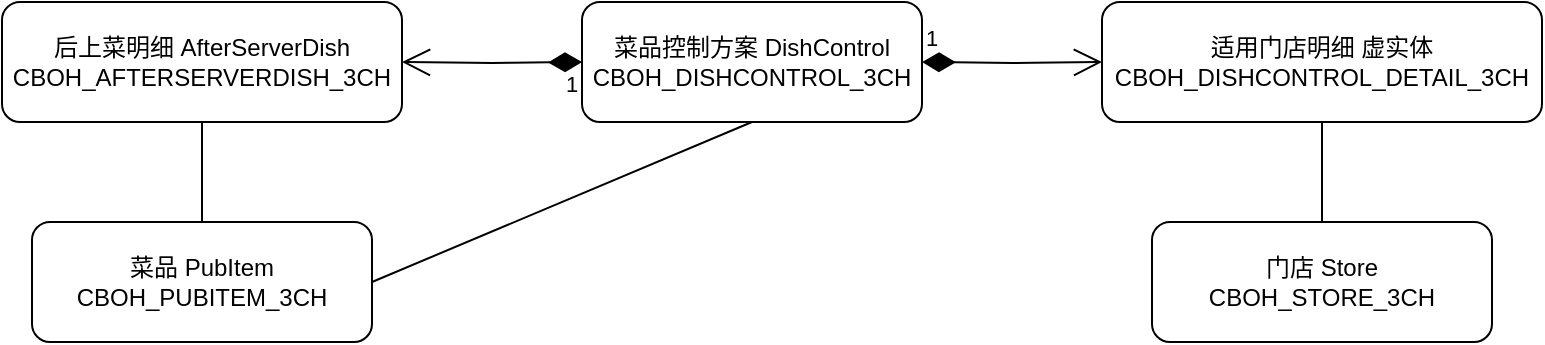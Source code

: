 <mxfile version="12.9.6" type="github">
  <diagram id="cK8F8pMkH70uwrFRZ_WJ" name="Page-1">
    <mxGraphModel dx="892" dy="498" grid="1" gridSize="10" guides="1" tooltips="1" connect="1" arrows="1" fold="1" page="1" pageScale="1" pageWidth="827" pageHeight="1169" math="0" shadow="0">
      <root>
        <mxCell id="0" />
        <mxCell id="1" parent="0" />
        <mxCell id="__IbtWrpb6MtrGC2gggJ-1" value="菜品控制方案 DishControl&lt;br&gt;CBOH_DISHCONTROL_3CH" style="rounded=1;whiteSpace=wrap;html=1;" vertex="1" parent="1">
          <mxGeometry x="310" y="120" width="170" height="60" as="geometry" />
        </mxCell>
        <mxCell id="__IbtWrpb6MtrGC2gggJ-2" value="后上菜明细 AfterServerDish&lt;br&gt;CBOH_AFTERSERVERDISH_3CH" style="rounded=1;whiteSpace=wrap;html=1;" vertex="1" parent="1">
          <mxGeometry x="20" y="120" width="200" height="60" as="geometry" />
        </mxCell>
        <mxCell id="__IbtWrpb6MtrGC2gggJ-3" value="" style="endArrow=none;html=1;entryX=0.5;entryY=1;entryDx=0;entryDy=0;exitX=0.5;exitY=0;exitDx=0;exitDy=0;" edge="1" parent="1" target="__IbtWrpb6MtrGC2gggJ-2" source="__IbtWrpb6MtrGC2gggJ-9">
          <mxGeometry width="50" height="50" relative="1" as="geometry">
            <mxPoint x="135" y="230" as="sourcePoint" />
            <mxPoint x="153" y="80" as="targetPoint" />
          </mxGeometry>
        </mxCell>
        <mxCell id="__IbtWrpb6MtrGC2gggJ-4" value="门店 Store&lt;br&gt;CBOH_STORE_3CH" style="rounded=1;whiteSpace=wrap;html=1;" vertex="1" parent="1">
          <mxGeometry x="595" y="230" width="170" height="60" as="geometry" />
        </mxCell>
        <mxCell id="__IbtWrpb6MtrGC2gggJ-5" value="" style="endArrow=none;html=1;entryX=0.5;entryY=1;entryDx=0;entryDy=0;exitX=0.5;exitY=0;exitDx=0;exitDy=0;" edge="1" parent="1" source="__IbtWrpb6MtrGC2gggJ-4" target="__IbtWrpb6MtrGC2gggJ-6">
          <mxGeometry width="50" height="50" relative="1" as="geometry">
            <mxPoint x="284" y="300" as="sourcePoint" />
            <mxPoint x="210" y="300" as="targetPoint" />
            <Array as="points" />
          </mxGeometry>
        </mxCell>
        <mxCell id="__IbtWrpb6MtrGC2gggJ-6" value="适用门店明细 虚实体&lt;br&gt;CBOH_DISHCONTROL_DETAIL_3CH" style="rounded=1;whiteSpace=wrap;html=1;" vertex="1" parent="1">
          <mxGeometry x="570" y="120" width="220" height="60" as="geometry" />
        </mxCell>
        <mxCell id="__IbtWrpb6MtrGC2gggJ-7" value="1" style="endArrow=open;html=1;endSize=12;startArrow=diamondThin;startSize=14;startFill=1;edgeStyle=orthogonalEdgeStyle;align=left;verticalAlign=bottom;entryX=0;entryY=0.5;entryDx=0;entryDy=0;" edge="1" parent="1" target="__IbtWrpb6MtrGC2gggJ-6">
          <mxGeometry x="-1" y="3" relative="1" as="geometry">
            <mxPoint x="480" y="150" as="sourcePoint" />
            <mxPoint x="560" y="149.6" as="targetPoint" />
          </mxGeometry>
        </mxCell>
        <mxCell id="__IbtWrpb6MtrGC2gggJ-8" value="1" style="endArrow=open;html=1;endSize=12;startArrow=diamondThin;startSize=14;startFill=1;edgeStyle=orthogonalEdgeStyle;align=left;verticalAlign=bottom;entryX=1;entryY=0.5;entryDx=0;entryDy=0;" edge="1" parent="1" target="__IbtWrpb6MtrGC2gggJ-2">
          <mxGeometry x="-0.778" y="20" relative="1" as="geometry">
            <mxPoint x="310" y="150" as="sourcePoint" />
            <mxPoint x="580" y="160" as="targetPoint" />
            <mxPoint as="offset" />
          </mxGeometry>
        </mxCell>
        <mxCell id="__IbtWrpb6MtrGC2gggJ-9" value="菜品 PubItem&lt;br&gt;CBOH_PUBITEM_3CH" style="rounded=1;whiteSpace=wrap;html=1;" vertex="1" parent="1">
          <mxGeometry x="35" y="230" width="170" height="60" as="geometry" />
        </mxCell>
        <mxCell id="__IbtWrpb6MtrGC2gggJ-11" value="" style="endArrow=none;html=1;exitX=1;exitY=0.5;exitDx=0;exitDy=0;entryX=0.5;entryY=1;entryDx=0;entryDy=0;" edge="1" parent="1" source="__IbtWrpb6MtrGC2gggJ-9" target="__IbtWrpb6MtrGC2gggJ-1">
          <mxGeometry width="50" height="50" relative="1" as="geometry">
            <mxPoint x="390" y="230" as="sourcePoint" />
            <mxPoint x="440" y="180" as="targetPoint" />
          </mxGeometry>
        </mxCell>
      </root>
    </mxGraphModel>
  </diagram>
</mxfile>
